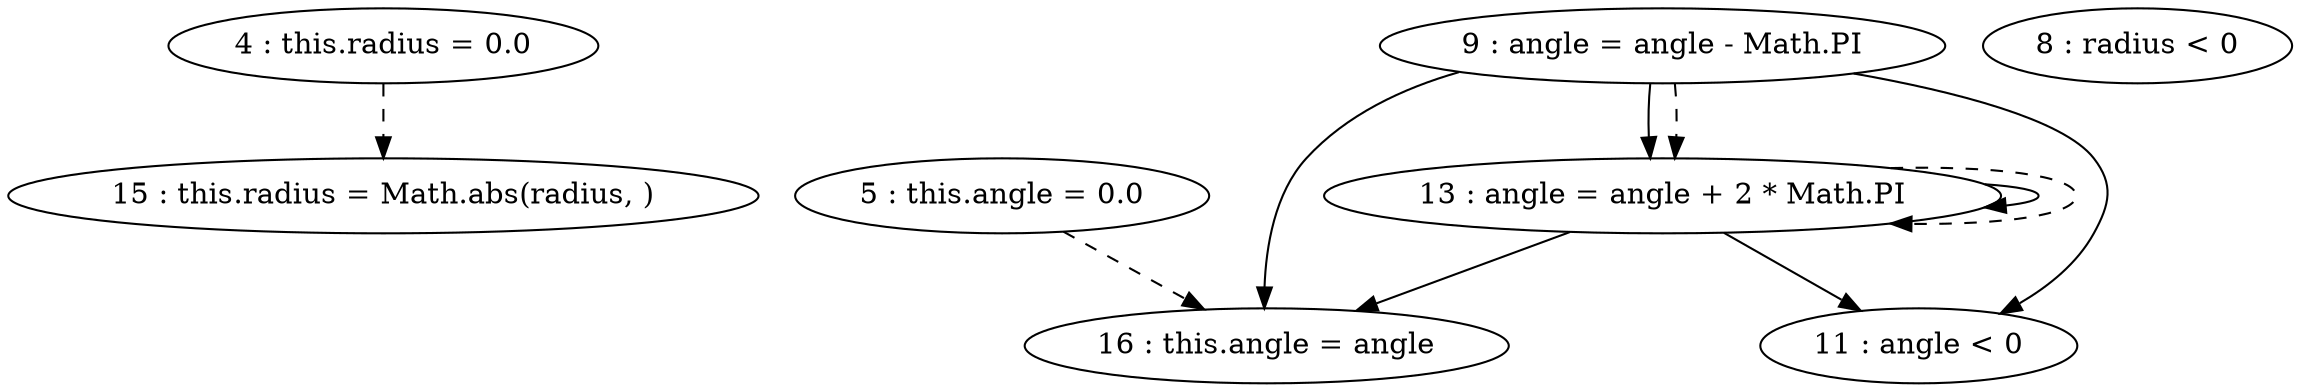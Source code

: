 digraph G {
"4 : this.radius = 0.0"
"4 : this.radius = 0.0" -> "15 : this.radius = Math.abs(radius, )" [style=dashed]
"5 : this.angle = 0.0"
"5 : this.angle = 0.0" -> "16 : this.angle = angle" [style=dashed]
"8 : radius < 0"
"9 : angle = angle - Math.PI"
"9 : angle = angle - Math.PI" -> "16 : this.angle = angle"
"9 : angle = angle - Math.PI" -> "11 : angle < 0"
"9 : angle = angle - Math.PI" -> "13 : angle = angle + 2 * Math.PI"
"9 : angle = angle - Math.PI" -> "13 : angle = angle + 2 * Math.PI" [style=dashed]
"11 : angle < 0"
"13 : angle = angle + 2 * Math.PI"
"13 : angle = angle + 2 * Math.PI" -> "16 : this.angle = angle"
"13 : angle = angle + 2 * Math.PI" -> "11 : angle < 0"
"13 : angle = angle + 2 * Math.PI" -> "13 : angle = angle + 2 * Math.PI"
"13 : angle = angle + 2 * Math.PI" -> "13 : angle = angle + 2 * Math.PI" [style=dashed]
"11 : angle < 0"
"15 : this.radius = Math.abs(radius, )"
"16 : this.angle = angle"
}